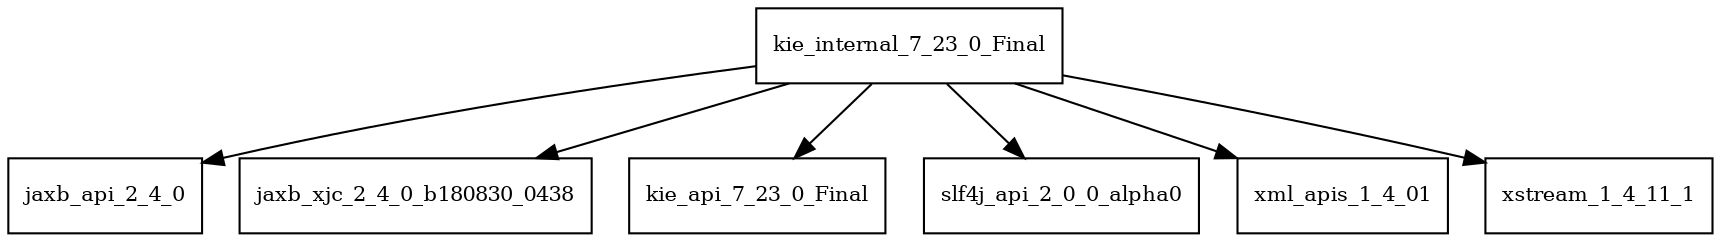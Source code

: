 digraph kie_internal_7_23_0_Final_dependencies {
  node [shape = box, fontsize=10.0];
  kie_internal_7_23_0_Final -> jaxb_api_2_4_0;
  kie_internal_7_23_0_Final -> jaxb_xjc_2_4_0_b180830_0438;
  kie_internal_7_23_0_Final -> kie_api_7_23_0_Final;
  kie_internal_7_23_0_Final -> slf4j_api_2_0_0_alpha0;
  kie_internal_7_23_0_Final -> xml_apis_1_4_01;
  kie_internal_7_23_0_Final -> xstream_1_4_11_1;
}
